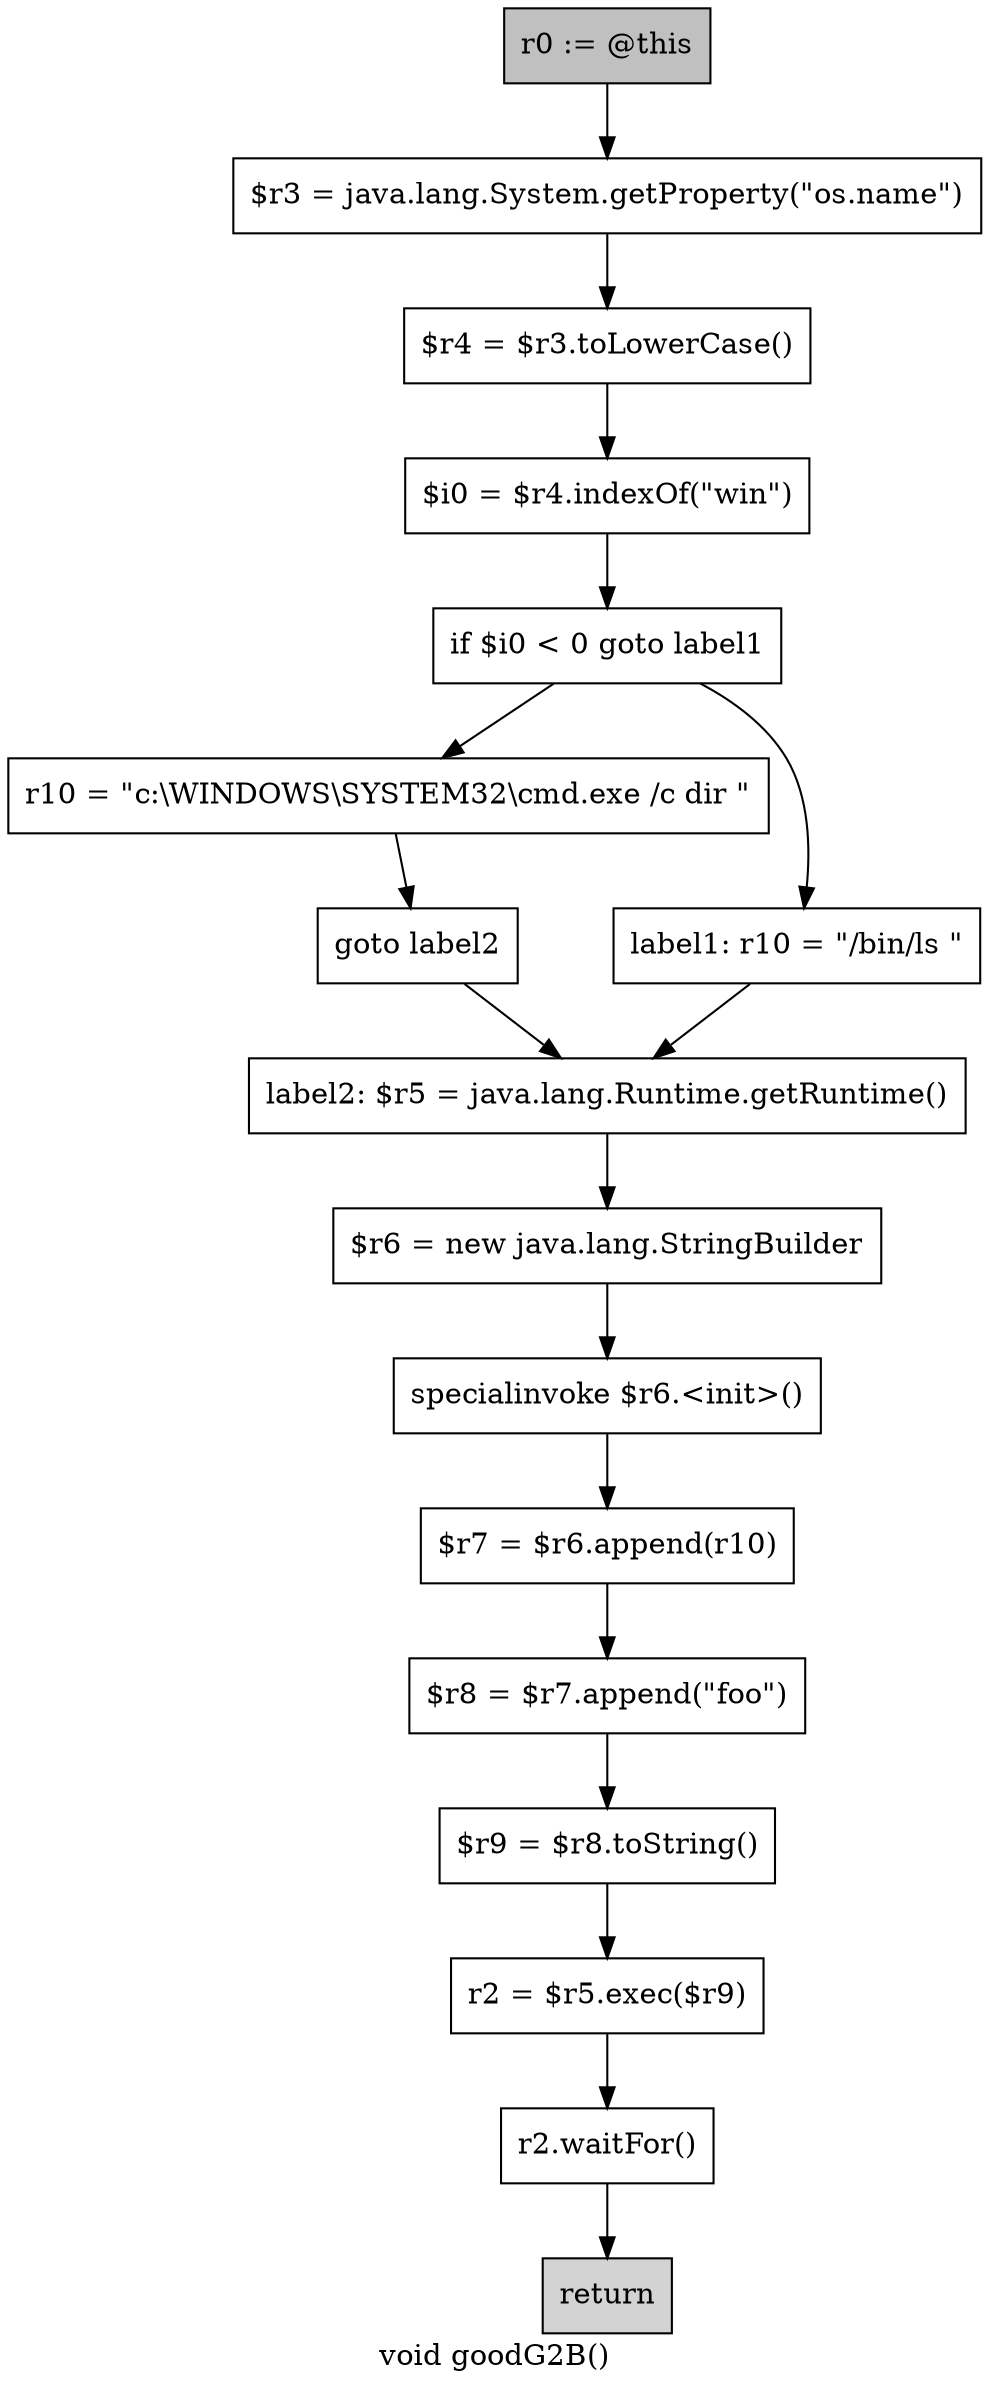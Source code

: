 digraph "void goodG2B()" {
    label="void goodG2B()";
    node [shape=box];
    "0" [style=filled,fillcolor=gray,label="r0 := @this",];
    "1" [label="$r3 = java.lang.System.getProperty(\"os.name\")",];
    "0"->"1";
    "2" [label="$r4 = $r3.toLowerCase()",];
    "1"->"2";
    "3" [label="$i0 = $r4.indexOf(\"win\")",];
    "2"->"3";
    "4" [label="if $i0 < 0 goto label1",];
    "3"->"4";
    "5" [label="r10 = \"c:\\WINDOWS\\SYSTEM32\\cmd.exe /c dir \"",];
    "4"->"5";
    "7" [label="label1: r10 = \"/bin/ls \"",];
    "4"->"7";
    "6" [label="goto label2",];
    "5"->"6";
    "8" [label="label2: $r5 = java.lang.Runtime.getRuntime()",];
    "6"->"8";
    "7"->"8";
    "9" [label="$r6 = new java.lang.StringBuilder",];
    "8"->"9";
    "10" [label="specialinvoke $r6.<init>()",];
    "9"->"10";
    "11" [label="$r7 = $r6.append(r10)",];
    "10"->"11";
    "12" [label="$r8 = $r7.append(\"foo\")",];
    "11"->"12";
    "13" [label="$r9 = $r8.toString()",];
    "12"->"13";
    "14" [label="r2 = $r5.exec($r9)",];
    "13"->"14";
    "15" [label="r2.waitFor()",];
    "14"->"15";
    "16" [style=filled,fillcolor=lightgray,label="return",];
    "15"->"16";
}
